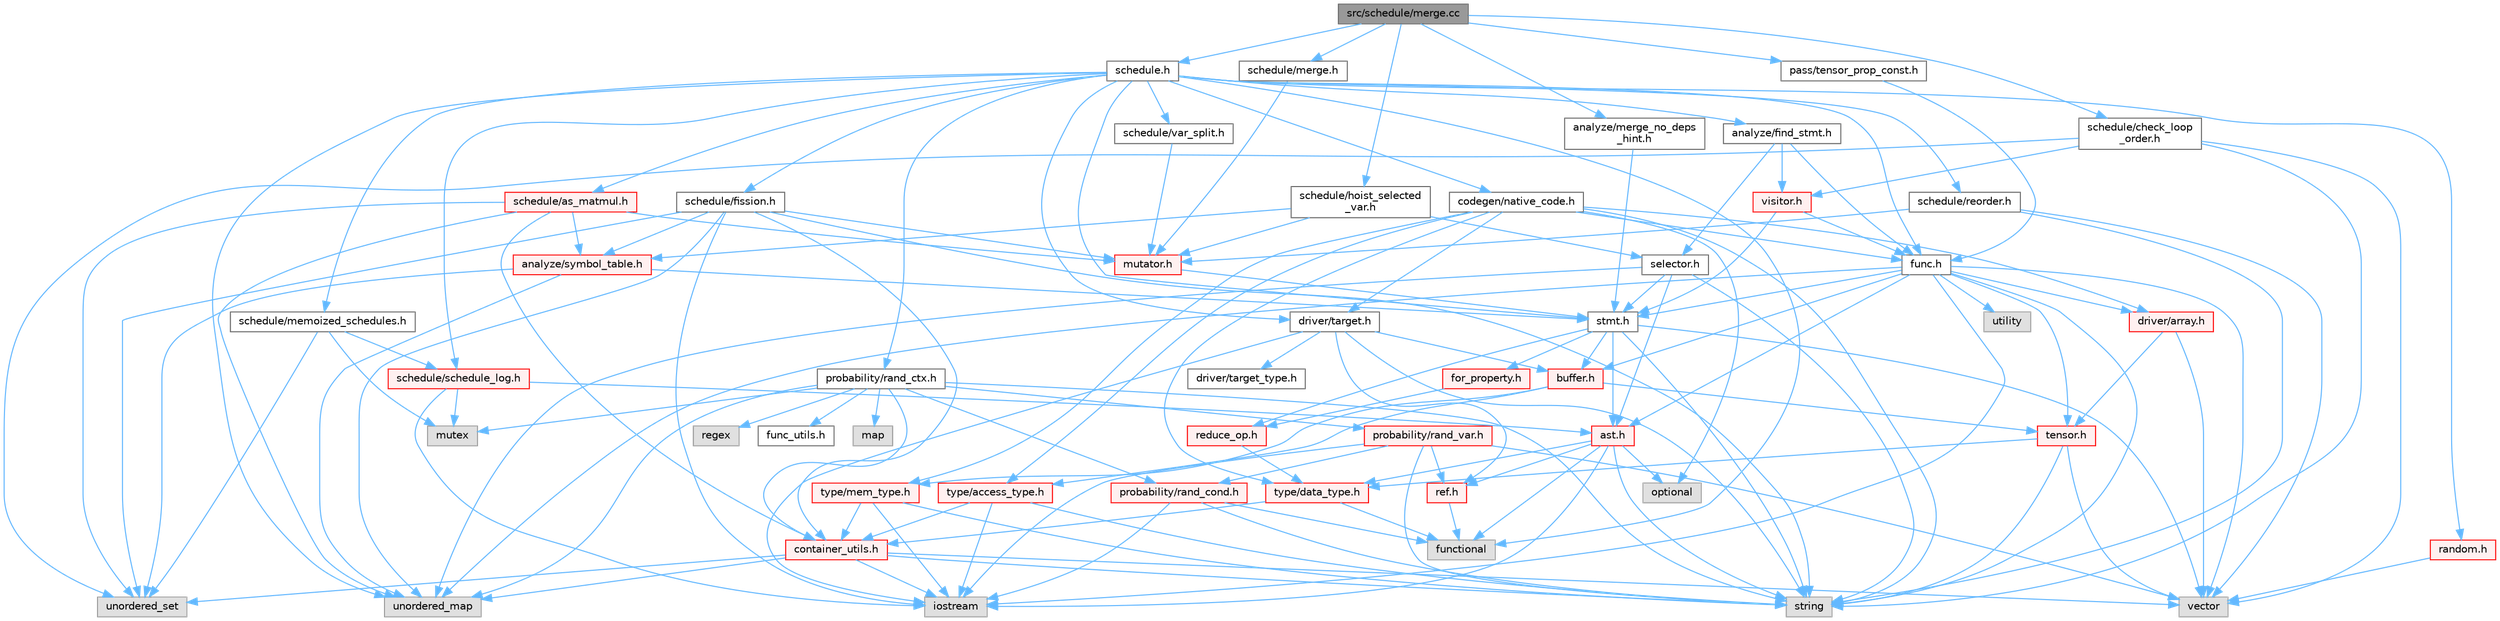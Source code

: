digraph "src/schedule/merge.cc"
{
 // LATEX_PDF_SIZE
  bgcolor="transparent";
  edge [fontname=Helvetica,fontsize=10,labelfontname=Helvetica,labelfontsize=10];
  node [fontname=Helvetica,fontsize=10,shape=box,height=0.2,width=0.4];
  Node1 [label="src/schedule/merge.cc",height=0.2,width=0.4,color="gray40", fillcolor="grey60", style="filled", fontcolor="black",tooltip=" "];
  Node1 -> Node2 [color="steelblue1",style="solid"];
  Node2 [label="analyze/merge_no_deps\l_hint.h",height=0.2,width=0.4,color="grey40", fillcolor="white", style="filled",URL="$merge__no__deps__hint_8h.html",tooltip=" "];
  Node2 -> Node3 [color="steelblue1",style="solid"];
  Node3 [label="stmt.h",height=0.2,width=0.4,color="grey40", fillcolor="white", style="filled",URL="$stmt_8h.html",tooltip=" "];
  Node3 -> Node4 [color="steelblue1",style="solid"];
  Node4 [label="string",height=0.2,width=0.4,color="grey60", fillcolor="#E0E0E0", style="filled",tooltip=" "];
  Node3 -> Node5 [color="steelblue1",style="solid"];
  Node5 [label="vector",height=0.2,width=0.4,color="grey60", fillcolor="#E0E0E0", style="filled",tooltip=" "];
  Node3 -> Node6 [color="steelblue1",style="solid"];
  Node6 [label="ast.h",height=0.2,width=0.4,color="red", fillcolor="#FFF0F0", style="filled",URL="$ast_8h.html",tooltip=" "];
  Node6 -> Node8 [color="steelblue1",style="solid"];
  Node8 [label="functional",height=0.2,width=0.4,color="grey60", fillcolor="#E0E0E0", style="filled",tooltip=" "];
  Node6 -> Node9 [color="steelblue1",style="solid"];
  Node9 [label="iostream",height=0.2,width=0.4,color="grey60", fillcolor="#E0E0E0", style="filled",tooltip=" "];
  Node6 -> Node10 [color="steelblue1",style="solid"];
  Node10 [label="optional",height=0.2,width=0.4,color="grey60", fillcolor="#E0E0E0", style="filled",tooltip=" "];
  Node6 -> Node4 [color="steelblue1",style="solid"];
  Node6 -> Node17 [color="steelblue1",style="solid"];
  Node17 [label="ref.h",height=0.2,width=0.4,color="red", fillcolor="#FFF0F0", style="filled",URL="$ref_8h.html",tooltip=" "];
  Node17 -> Node8 [color="steelblue1",style="solid"];
  Node6 -> Node28 [color="steelblue1",style="solid"];
  Node28 [label="type/data_type.h",height=0.2,width=0.4,color="red", fillcolor="#FFF0F0", style="filled",URL="$data__type_8h.html",tooltip=" "];
  Node28 -> Node8 [color="steelblue1",style="solid"];
  Node28 -> Node30 [color="steelblue1",style="solid"];
  Node30 [label="container_utils.h",height=0.2,width=0.4,color="red", fillcolor="#FFF0F0", style="filled",URL="$container__utils_8h.html",tooltip=" "];
  Node30 -> Node9 [color="steelblue1",style="solid"];
  Node30 -> Node4 [color="steelblue1",style="solid"];
  Node30 -> Node35 [color="steelblue1",style="solid"];
  Node35 [label="unordered_map",height=0.2,width=0.4,color="grey60", fillcolor="#E0E0E0", style="filled",tooltip=" "];
  Node30 -> Node15 [color="steelblue1",style="solid"];
  Node15 [label="unordered_set",height=0.2,width=0.4,color="grey60", fillcolor="#E0E0E0", style="filled",tooltip=" "];
  Node30 -> Node5 [color="steelblue1",style="solid"];
  Node3 -> Node38 [color="steelblue1",style="solid"];
  Node38 [label="buffer.h",height=0.2,width=0.4,color="red", fillcolor="#FFF0F0", style="filled",URL="$buffer_8h.html",tooltip=" "];
  Node38 -> Node39 [color="steelblue1",style="solid"];
  Node39 [label="tensor.h",height=0.2,width=0.4,color="red", fillcolor="#FFF0F0", style="filled",URL="$tensor_8h.html",tooltip=" "];
  Node39 -> Node4 [color="steelblue1",style="solid"];
  Node39 -> Node5 [color="steelblue1",style="solid"];
  Node39 -> Node28 [color="steelblue1",style="solid"];
  Node38 -> Node41 [color="steelblue1",style="solid"];
  Node41 [label="type/access_type.h",height=0.2,width=0.4,color="red", fillcolor="#FFF0F0", style="filled",URL="$access__type_8h.html",tooltip=" "];
  Node41 -> Node9 [color="steelblue1",style="solid"];
  Node41 -> Node4 [color="steelblue1",style="solid"];
  Node41 -> Node30 [color="steelblue1",style="solid"];
  Node38 -> Node42 [color="steelblue1",style="solid"];
  Node42 [label="type/mem_type.h",height=0.2,width=0.4,color="red", fillcolor="#FFF0F0", style="filled",URL="$mem__type_8h.html",tooltip=" "];
  Node42 -> Node9 [color="steelblue1",style="solid"];
  Node42 -> Node4 [color="steelblue1",style="solid"];
  Node42 -> Node30 [color="steelblue1",style="solid"];
  Node3 -> Node43 [color="steelblue1",style="solid"];
  Node43 [label="for_property.h",height=0.2,width=0.4,color="red", fillcolor="#FFF0F0", style="filled",URL="$for__property_8h.html",tooltip=" "];
  Node43 -> Node47 [color="steelblue1",style="solid"];
  Node47 [label="reduce_op.h",height=0.2,width=0.4,color="red", fillcolor="#FFF0F0", style="filled",URL="$reduce__op_8h.html",tooltip=" "];
  Node47 -> Node28 [color="steelblue1",style="solid"];
  Node3 -> Node47 [color="steelblue1",style="solid"];
  Node1 -> Node48 [color="steelblue1",style="solid"];
  Node48 [label="pass/tensor_prop_const.h",height=0.2,width=0.4,color="grey40", fillcolor="white", style="filled",URL="$tensor__prop__const_8h.html",tooltip=" "];
  Node48 -> Node49 [color="steelblue1",style="solid"];
  Node49 [label="func.h",height=0.2,width=0.4,color="grey40", fillcolor="white", style="filled",URL="$func_8h.html",tooltip=" "];
  Node49 -> Node9 [color="steelblue1",style="solid"];
  Node49 -> Node4 [color="steelblue1",style="solid"];
  Node49 -> Node35 [color="steelblue1",style="solid"];
  Node49 -> Node50 [color="steelblue1",style="solid"];
  Node50 [label="utility",height=0.2,width=0.4,color="grey60", fillcolor="#E0E0E0", style="filled",tooltip=" "];
  Node49 -> Node5 [color="steelblue1",style="solid"];
  Node49 -> Node6 [color="steelblue1",style="solid"];
  Node49 -> Node38 [color="steelblue1",style="solid"];
  Node49 -> Node51 [color="steelblue1",style="solid"];
  Node51 [label="driver/array.h",height=0.2,width=0.4,color="red", fillcolor="#FFF0F0", style="filled",URL="$array_8h.html",tooltip=" "];
  Node51 -> Node5 [color="steelblue1",style="solid"];
  Node51 -> Node39 [color="steelblue1",style="solid"];
  Node49 -> Node3 [color="steelblue1",style="solid"];
  Node49 -> Node39 [color="steelblue1",style="solid"];
  Node1 -> Node55 [color="steelblue1",style="solid"];
  Node55 [label="schedule.h",height=0.2,width=0.4,color="grey40", fillcolor="white", style="filled",URL="$schedule_8h.html",tooltip=" "];
  Node55 -> Node8 [color="steelblue1",style="solid"];
  Node55 -> Node35 [color="steelblue1",style="solid"];
  Node55 -> Node56 [color="steelblue1",style="solid"];
  Node56 [label="analyze/find_stmt.h",height=0.2,width=0.4,color="grey40", fillcolor="white", style="filled",URL="$find__stmt_8h.html",tooltip=" "];
  Node56 -> Node49 [color="steelblue1",style="solid"];
  Node56 -> Node57 [color="steelblue1",style="solid"];
  Node57 [label="selector.h",height=0.2,width=0.4,color="grey40", fillcolor="white", style="filled",URL="$selector_8h.html",tooltip=" "];
  Node57 -> Node4 [color="steelblue1",style="solid"];
  Node57 -> Node35 [color="steelblue1",style="solid"];
  Node57 -> Node6 [color="steelblue1",style="solid"];
  Node57 -> Node3 [color="steelblue1",style="solid"];
  Node56 -> Node58 [color="steelblue1",style="solid"];
  Node58 [label="visitor.h",height=0.2,width=0.4,color="red", fillcolor="#FFF0F0", style="filled",URL="$visitor_8h.html",tooltip=" "];
  Node58 -> Node49 [color="steelblue1",style="solid"];
  Node58 -> Node3 [color="steelblue1",style="solid"];
  Node55 -> Node63 [color="steelblue1",style="solid"];
  Node63 [label="codegen/native_code.h",height=0.2,width=0.4,color="grey40", fillcolor="white", style="filled",URL="$native__code_8h.html",tooltip=" "];
  Node63 -> Node10 [color="steelblue1",style="solid"];
  Node63 -> Node4 [color="steelblue1",style="solid"];
  Node63 -> Node51 [color="steelblue1",style="solid"];
  Node63 -> Node53 [color="steelblue1",style="solid"];
  Node53 [label="driver/target.h",height=0.2,width=0.4,color="grey40", fillcolor="white", style="filled",URL="$target_8h.html",tooltip=" "];
  Node53 -> Node9 [color="steelblue1",style="solid"];
  Node53 -> Node4 [color="steelblue1",style="solid"];
  Node53 -> Node38 [color="steelblue1",style="solid"];
  Node53 -> Node54 [color="steelblue1",style="solid"];
  Node54 [label="driver/target_type.h",height=0.2,width=0.4,color="grey40", fillcolor="white", style="filled",URL="$target__type_8h.html",tooltip=" "];
  Node53 -> Node17 [color="steelblue1",style="solid"];
  Node63 -> Node49 [color="steelblue1",style="solid"];
  Node63 -> Node41 [color="steelblue1",style="solid"];
  Node63 -> Node28 [color="steelblue1",style="solid"];
  Node63 -> Node42 [color="steelblue1",style="solid"];
  Node55 -> Node53 [color="steelblue1",style="solid"];
  Node55 -> Node49 [color="steelblue1",style="solid"];
  Node55 -> Node64 [color="steelblue1",style="solid"];
  Node64 [label="probability/rand_ctx.h",height=0.2,width=0.4,color="grey40", fillcolor="white", style="filled",URL="$rand__ctx_8h.html",tooltip=" "];
  Node64 -> Node65 [color="steelblue1",style="solid"];
  Node65 [label="map",height=0.2,width=0.4,color="grey60", fillcolor="#E0E0E0", style="filled",tooltip=" "];
  Node64 -> Node61 [color="steelblue1",style="solid"];
  Node61 [label="mutex",height=0.2,width=0.4,color="grey60", fillcolor="#E0E0E0", style="filled",tooltip=" "];
  Node64 -> Node66 [color="steelblue1",style="solid"];
  Node66 [label="regex",height=0.2,width=0.4,color="grey60", fillcolor="#E0E0E0", style="filled",tooltip=" "];
  Node64 -> Node4 [color="steelblue1",style="solid"];
  Node64 -> Node35 [color="steelblue1",style="solid"];
  Node64 -> Node30 [color="steelblue1",style="solid"];
  Node64 -> Node16 [color="steelblue1",style="solid"];
  Node16 [label="func_utils.h",height=0.2,width=0.4,color="grey40", fillcolor="white", style="filled",URL="$func__utils_8h.html",tooltip=" "];
  Node64 -> Node67 [color="steelblue1",style="solid"];
  Node67 [label="probability/rand_cond.h",height=0.2,width=0.4,color="red", fillcolor="#FFF0F0", style="filled",URL="$rand__cond_8h.html",tooltip=" "];
  Node67 -> Node8 [color="steelblue1",style="solid"];
  Node67 -> Node9 [color="steelblue1",style="solid"];
  Node67 -> Node4 [color="steelblue1",style="solid"];
  Node64 -> Node71 [color="steelblue1",style="solid"];
  Node71 [label="probability/rand_var.h",height=0.2,width=0.4,color="red", fillcolor="#FFF0F0", style="filled",URL="$rand__var_8h.html",tooltip=" "];
  Node71 -> Node9 [color="steelblue1",style="solid"];
  Node71 -> Node4 [color="steelblue1",style="solid"];
  Node71 -> Node5 [color="steelblue1",style="solid"];
  Node71 -> Node67 [color="steelblue1",style="solid"];
  Node71 -> Node17 [color="steelblue1",style="solid"];
  Node55 -> Node73 [color="steelblue1",style="solid"];
  Node73 [label="random.h",height=0.2,width=0.4,color="red", fillcolor="#FFF0F0", style="filled",URL="$random_8h.html",tooltip=" "];
  Node73 -> Node5 [color="steelblue1",style="solid"];
  Node55 -> Node74 [color="steelblue1",style="solid"];
  Node74 [label="schedule/as_matmul.h",height=0.2,width=0.4,color="red", fillcolor="#FFF0F0", style="filled",URL="$as__matmul_8h.html",tooltip=" "];
  Node74 -> Node35 [color="steelblue1",style="solid"];
  Node74 -> Node15 [color="steelblue1",style="solid"];
  Node74 -> Node80 [color="steelblue1",style="solid"];
  Node80 [label="analyze/symbol_table.h",height=0.2,width=0.4,color="red", fillcolor="#FFF0F0", style="filled",URL="$symbol__table_8h.html",tooltip=" "];
  Node80 -> Node35 [color="steelblue1",style="solid"];
  Node80 -> Node15 [color="steelblue1",style="solid"];
  Node80 -> Node3 [color="steelblue1",style="solid"];
  Node74 -> Node30 [color="steelblue1",style="solid"];
  Node74 -> Node82 [color="steelblue1",style="solid"];
  Node82 [label="mutator.h",height=0.2,width=0.4,color="red", fillcolor="#FFF0F0", style="filled",URL="$mutator_8h.html",tooltip=" "];
  Node82 -> Node3 [color="steelblue1",style="solid"];
  Node55 -> Node83 [color="steelblue1",style="solid"];
  Node83 [label="schedule/fission.h",height=0.2,width=0.4,color="grey40", fillcolor="white", style="filled",URL="$fission_8h.html",tooltip=" "];
  Node83 -> Node9 [color="steelblue1",style="solid"];
  Node83 -> Node4 [color="steelblue1",style="solid"];
  Node83 -> Node35 [color="steelblue1",style="solid"];
  Node83 -> Node15 [color="steelblue1",style="solid"];
  Node83 -> Node80 [color="steelblue1",style="solid"];
  Node83 -> Node30 [color="steelblue1",style="solid"];
  Node83 -> Node82 [color="steelblue1",style="solid"];
  Node55 -> Node84 [color="steelblue1",style="solid"];
  Node84 [label="schedule/memoized_schedules.h",height=0.2,width=0.4,color="grey40", fillcolor="white", style="filled",URL="$memoized__schedules_8h.html",tooltip=" "];
  Node84 -> Node61 [color="steelblue1",style="solid"];
  Node84 -> Node15 [color="steelblue1",style="solid"];
  Node84 -> Node85 [color="steelblue1",style="solid"];
  Node85 [label="schedule/schedule_log.h",height=0.2,width=0.4,color="red", fillcolor="#FFF0F0", style="filled",URL="$schedule__log_8h.html",tooltip=" "];
  Node85 -> Node9 [color="steelblue1",style="solid"];
  Node85 -> Node61 [color="steelblue1",style="solid"];
  Node85 -> Node6 [color="steelblue1",style="solid"];
  Node55 -> Node87 [color="steelblue1",style="solid"];
  Node87 [label="schedule/reorder.h",height=0.2,width=0.4,color="grey40", fillcolor="white", style="filled",URL="$reorder_8h.html",tooltip=" "];
  Node87 -> Node4 [color="steelblue1",style="solid"];
  Node87 -> Node5 [color="steelblue1",style="solid"];
  Node87 -> Node82 [color="steelblue1",style="solid"];
  Node55 -> Node85 [color="steelblue1",style="solid"];
  Node55 -> Node88 [color="steelblue1",style="solid"];
  Node88 [label="schedule/var_split.h",height=0.2,width=0.4,color="grey40", fillcolor="white", style="filled",URL="$var__split_8h.html",tooltip=" "];
  Node88 -> Node82 [color="steelblue1",style="solid"];
  Node55 -> Node3 [color="steelblue1",style="solid"];
  Node1 -> Node89 [color="steelblue1",style="solid"];
  Node89 [label="schedule/check_loop\l_order.h",height=0.2,width=0.4,color="grey40", fillcolor="white", style="filled",URL="$check__loop__order_8h.html",tooltip=" "];
  Node89 -> Node4 [color="steelblue1",style="solid"];
  Node89 -> Node15 [color="steelblue1",style="solid"];
  Node89 -> Node5 [color="steelblue1",style="solid"];
  Node89 -> Node58 [color="steelblue1",style="solid"];
  Node1 -> Node90 [color="steelblue1",style="solid"];
  Node90 [label="schedule/hoist_selected\l_var.h",height=0.2,width=0.4,color="grey40", fillcolor="white", style="filled",URL="$hoist__selected__var_8h.html",tooltip=" "];
  Node90 -> Node80 [color="steelblue1",style="solid"];
  Node90 -> Node82 [color="steelblue1",style="solid"];
  Node90 -> Node57 [color="steelblue1",style="solid"];
  Node1 -> Node91 [color="steelblue1",style="solid"];
  Node91 [label="schedule/merge.h",height=0.2,width=0.4,color="grey40", fillcolor="white", style="filled",URL="$merge_8h.html",tooltip=" "];
  Node91 -> Node82 [color="steelblue1",style="solid"];
}
